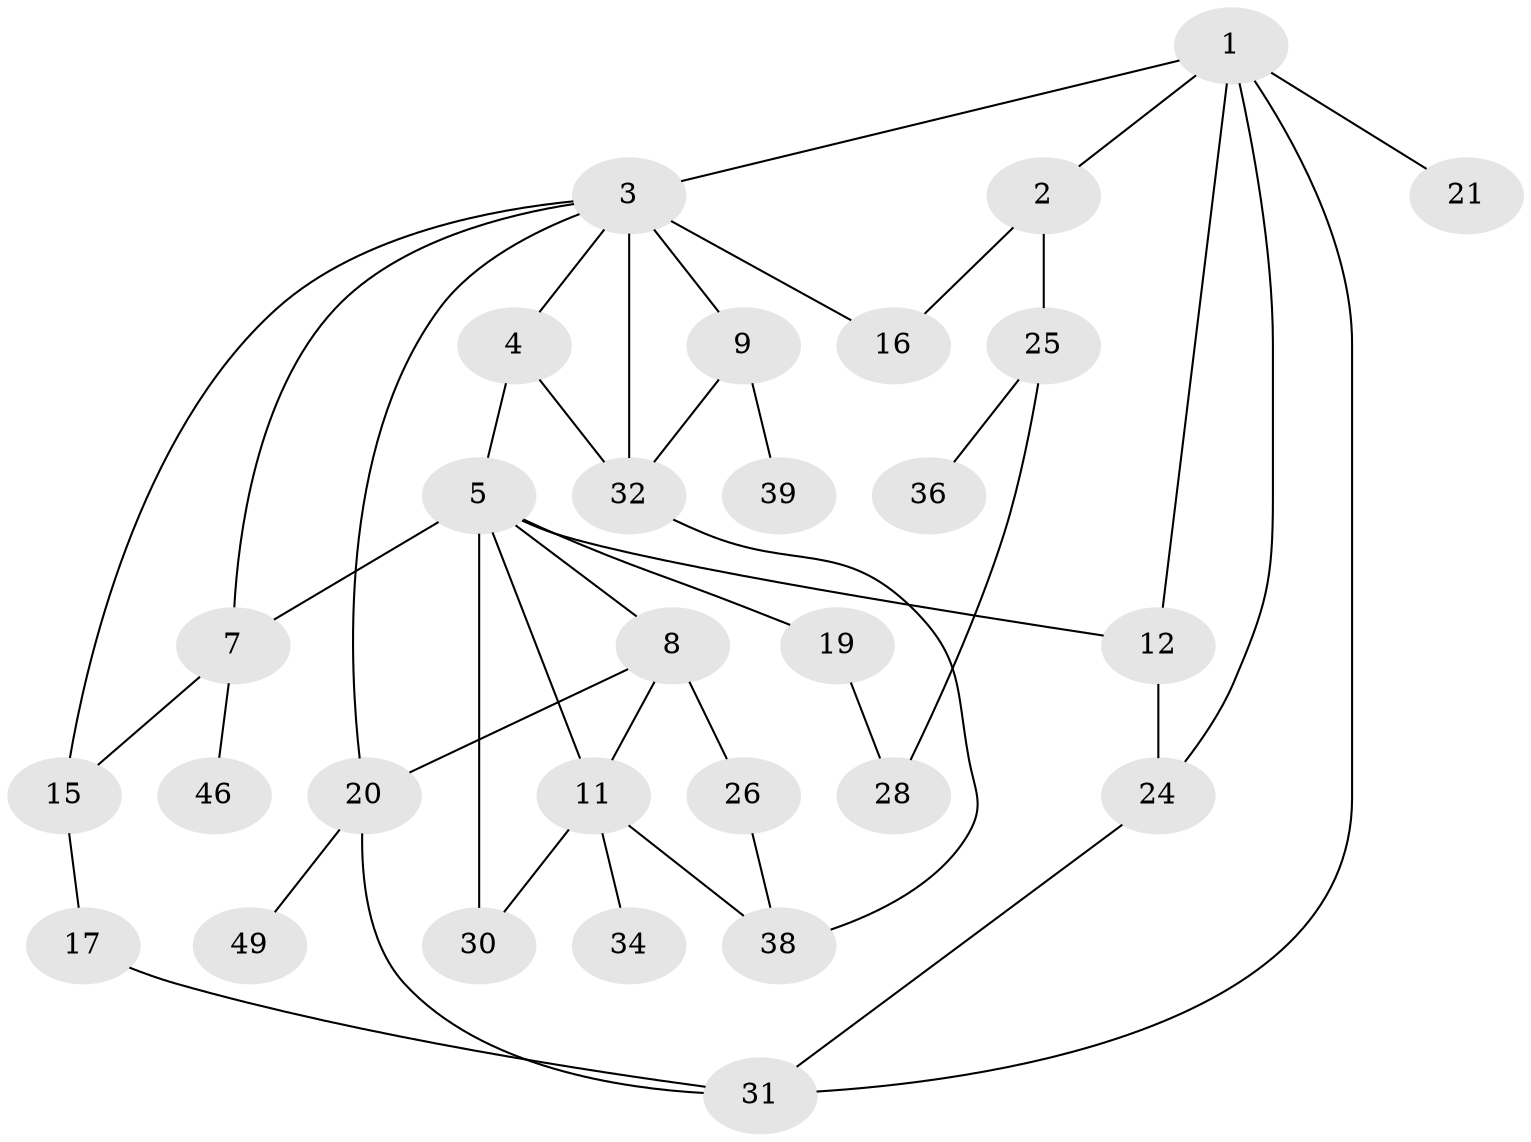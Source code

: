 // Generated by graph-tools (version 1.1) at 2025/51/02/27/25 19:51:37]
// undirected, 29 vertices, 44 edges
graph export_dot {
graph [start="1"]
  node [color=gray90,style=filled];
  1 [super="+13"];
  2;
  3 [super="+6"];
  4 [super="+14"];
  5 [super="+10"];
  7 [super="+48"];
  8 [super="+22"];
  9 [super="+43"];
  11 [super="+18"];
  12 [super="+45"];
  15 [super="+33"];
  16 [super="+27"];
  17 [super="+41"];
  19 [super="+23"];
  20 [super="+35"];
  21;
  24 [super="+42"];
  25 [super="+40"];
  26;
  28 [super="+29"];
  30;
  31 [super="+37"];
  32 [super="+50"];
  34;
  36 [super="+47"];
  38 [super="+44"];
  39;
  46;
  49;
  1 -- 2;
  1 -- 3;
  1 -- 12;
  1 -- 21;
  1 -- 31;
  1 -- 24;
  2 -- 16;
  2 -- 25;
  3 -- 4;
  3 -- 9;
  3 -- 15;
  3 -- 32 [weight=2];
  3 -- 20;
  3 -- 7;
  3 -- 16;
  4 -- 5;
  4 -- 32;
  5 -- 8;
  5 -- 7;
  5 -- 11;
  5 -- 19;
  5 -- 30;
  5 -- 12;
  7 -- 46;
  7 -- 15;
  8 -- 11;
  8 -- 26;
  8 -- 20;
  9 -- 32;
  9 -- 39;
  11 -- 38;
  11 -- 34;
  11 -- 30;
  12 -- 24;
  15 -- 17;
  17 -- 31;
  19 -- 28;
  20 -- 49;
  20 -- 31;
  24 -- 31;
  25 -- 36;
  25 -- 28;
  26 -- 38;
  32 -- 38;
}
